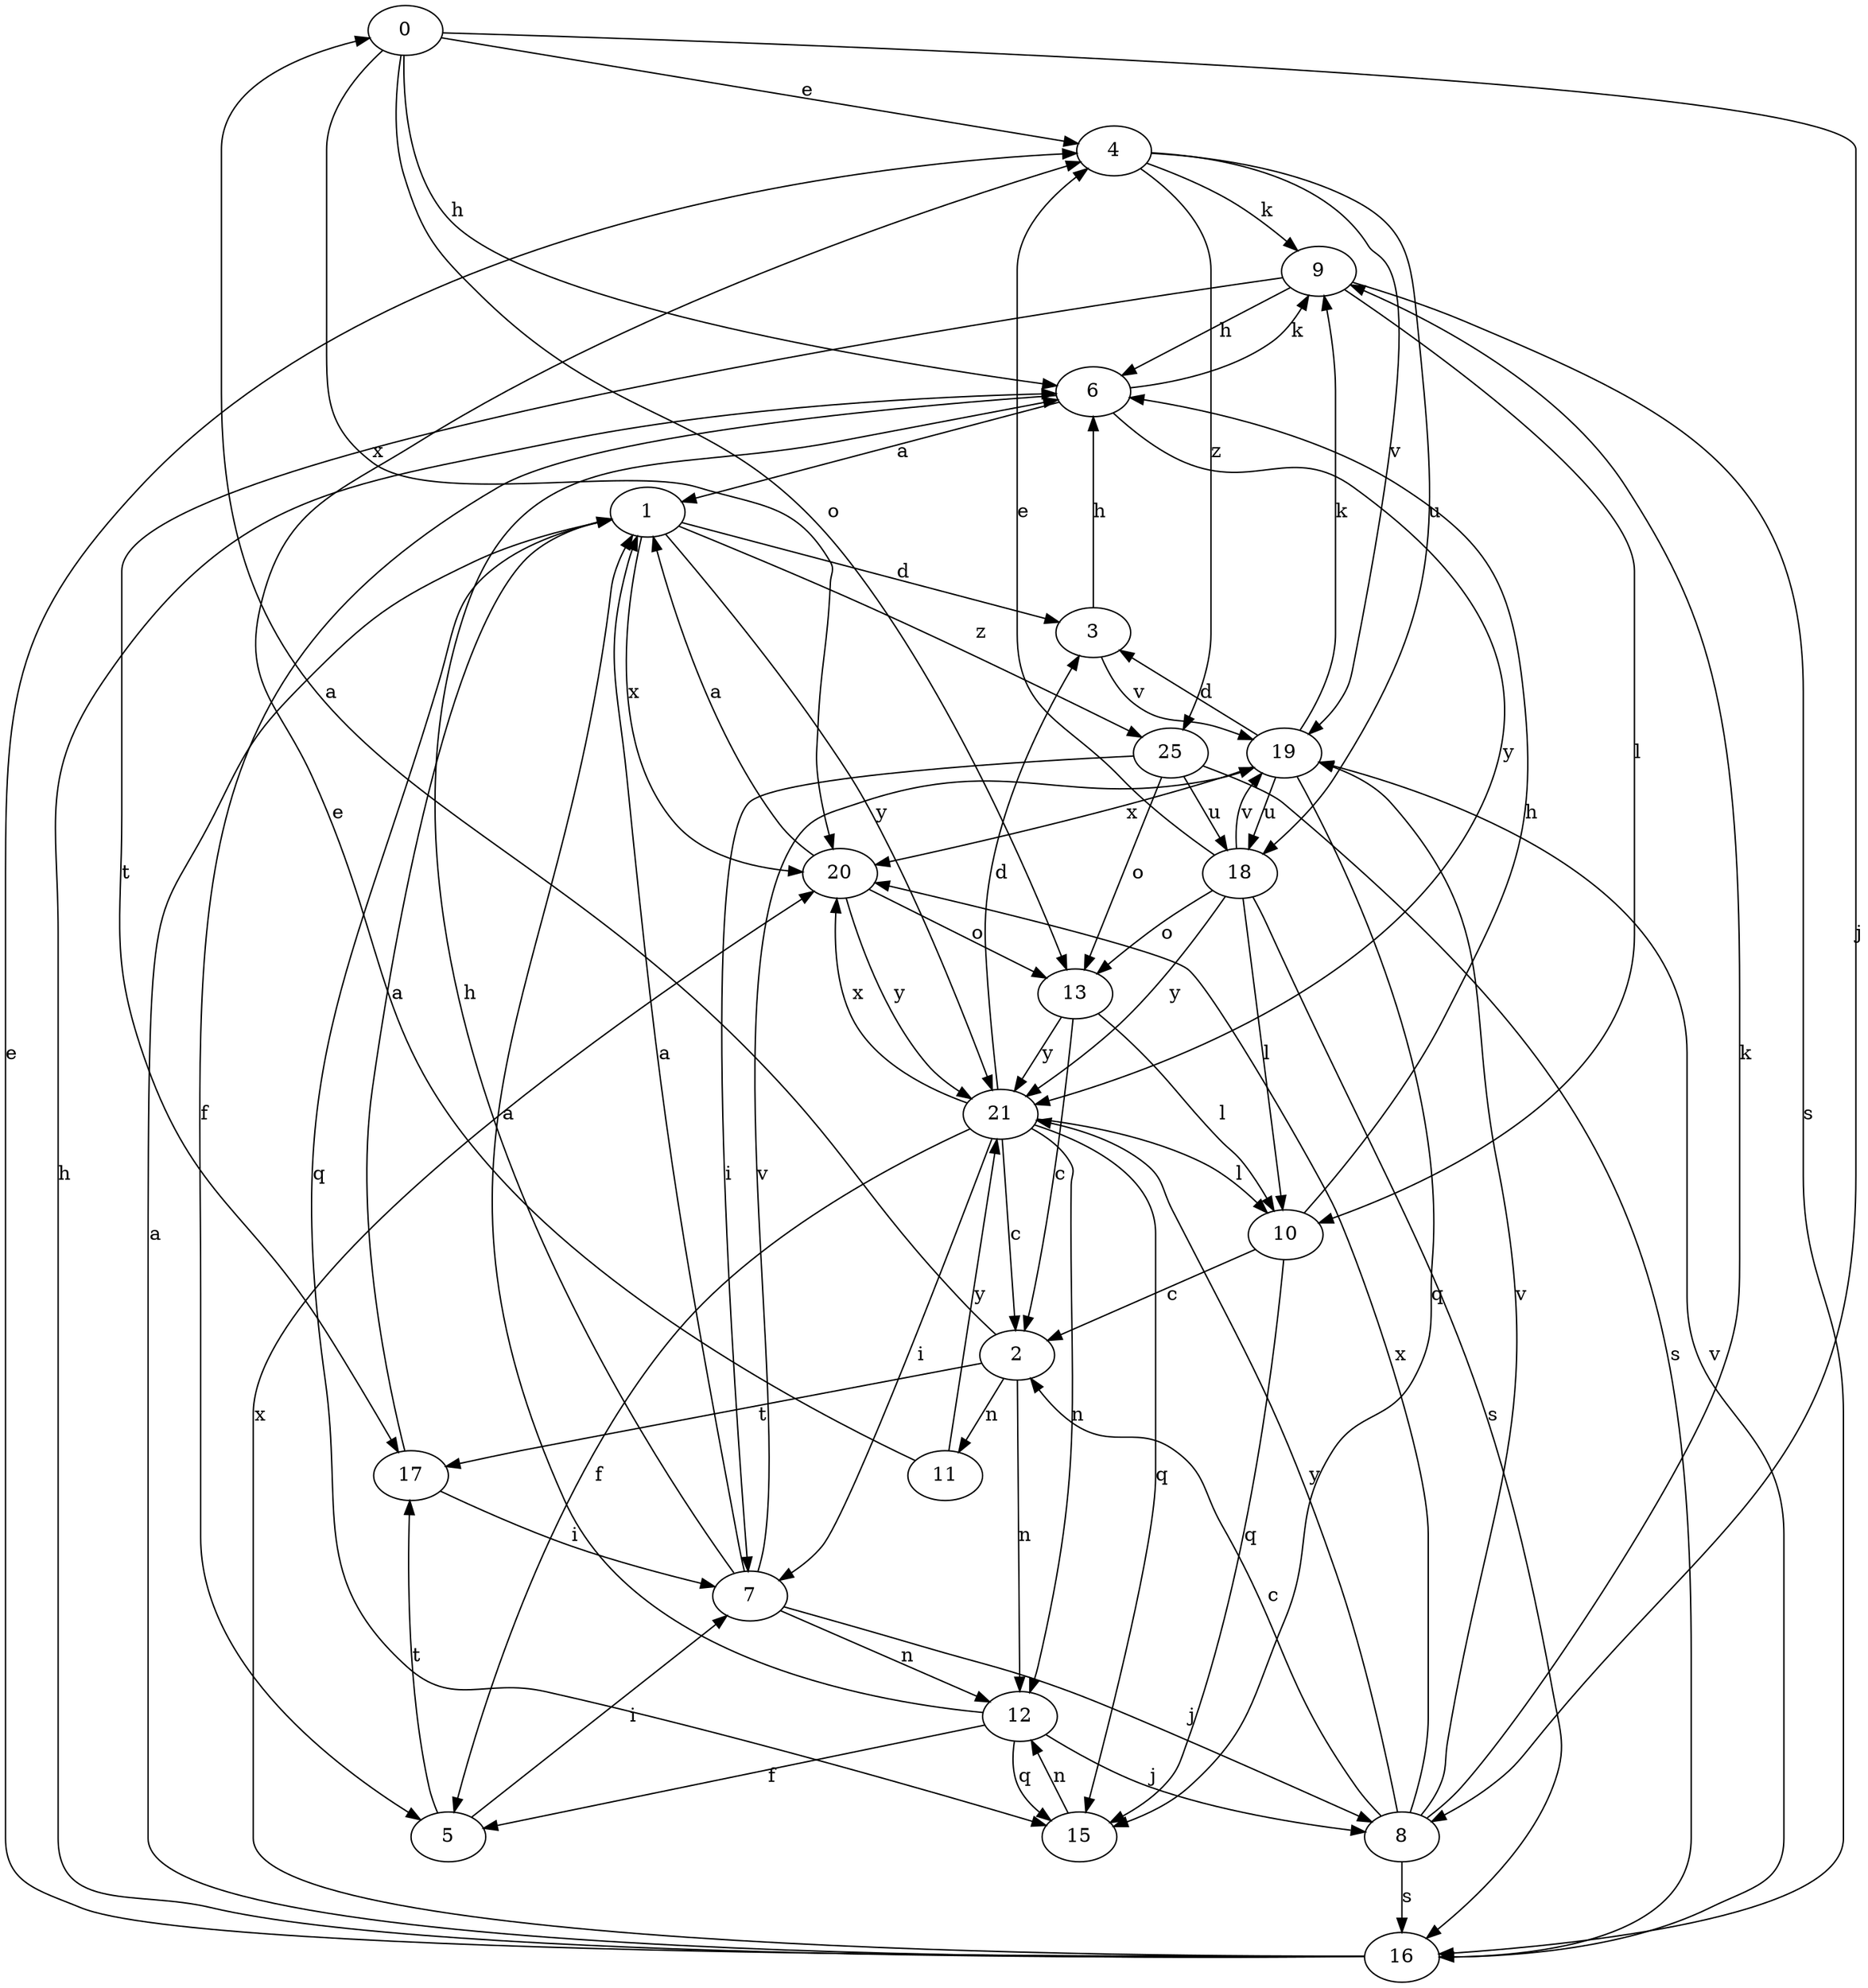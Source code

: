 strict digraph  {
0;
1;
2;
3;
4;
5;
6;
7;
8;
9;
10;
11;
12;
13;
15;
16;
17;
18;
19;
20;
21;
25;
0 -> 4  [label=e];
0 -> 6  [label=h];
0 -> 8  [label=j];
0 -> 13  [label=o];
0 -> 20  [label=x];
1 -> 3  [label=d];
1 -> 15  [label=q];
1 -> 20  [label=x];
1 -> 21  [label=y];
1 -> 25  [label=z];
2 -> 0  [label=a];
2 -> 11  [label=n];
2 -> 12  [label=n];
2 -> 17  [label=t];
3 -> 6  [label=h];
3 -> 19  [label=v];
4 -> 9  [label=k];
4 -> 18  [label=u];
4 -> 19  [label=v];
4 -> 25  [label=z];
5 -> 7  [label=i];
5 -> 17  [label=t];
6 -> 1  [label=a];
6 -> 5  [label=f];
6 -> 9  [label=k];
6 -> 21  [label=y];
7 -> 1  [label=a];
7 -> 6  [label=h];
7 -> 8  [label=j];
7 -> 12  [label=n];
7 -> 19  [label=v];
8 -> 2  [label=c];
8 -> 9  [label=k];
8 -> 16  [label=s];
8 -> 19  [label=v];
8 -> 20  [label=x];
8 -> 21  [label=y];
9 -> 6  [label=h];
9 -> 10  [label=l];
9 -> 16  [label=s];
9 -> 17  [label=t];
10 -> 2  [label=c];
10 -> 6  [label=h];
10 -> 15  [label=q];
11 -> 4  [label=e];
11 -> 21  [label=y];
12 -> 1  [label=a];
12 -> 5  [label=f];
12 -> 8  [label=j];
12 -> 15  [label=q];
13 -> 2  [label=c];
13 -> 10  [label=l];
13 -> 21  [label=y];
15 -> 12  [label=n];
16 -> 1  [label=a];
16 -> 4  [label=e];
16 -> 6  [label=h];
16 -> 19  [label=v];
16 -> 20  [label=x];
17 -> 1  [label=a];
17 -> 7  [label=i];
18 -> 4  [label=e];
18 -> 10  [label=l];
18 -> 13  [label=o];
18 -> 16  [label=s];
18 -> 19  [label=v];
18 -> 21  [label=y];
19 -> 3  [label=d];
19 -> 9  [label=k];
19 -> 15  [label=q];
19 -> 18  [label=u];
19 -> 20  [label=x];
20 -> 1  [label=a];
20 -> 13  [label=o];
20 -> 21  [label=y];
21 -> 2  [label=c];
21 -> 3  [label=d];
21 -> 5  [label=f];
21 -> 7  [label=i];
21 -> 10  [label=l];
21 -> 12  [label=n];
21 -> 15  [label=q];
21 -> 20  [label=x];
25 -> 7  [label=i];
25 -> 13  [label=o];
25 -> 16  [label=s];
25 -> 18  [label=u];
}
